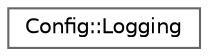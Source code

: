 digraph "Graphical Class Hierarchy"
{
 // LATEX_PDF_SIZE
  bgcolor="transparent";
  edge [fontname=Helvetica,fontsize=10,labelfontname=Helvetica,labelfontsize=10];
  node [fontname=Helvetica,fontsize=10,shape=box,height=0.2,width=0.4];
  rankdir="LR";
  Node0 [id="Node000000",label="Config::Logging",height=0.2,width=0.4,color="grey40", fillcolor="white", style="filled",URL="$structConfig_1_1Logging.html",tooltip=" "];
}
